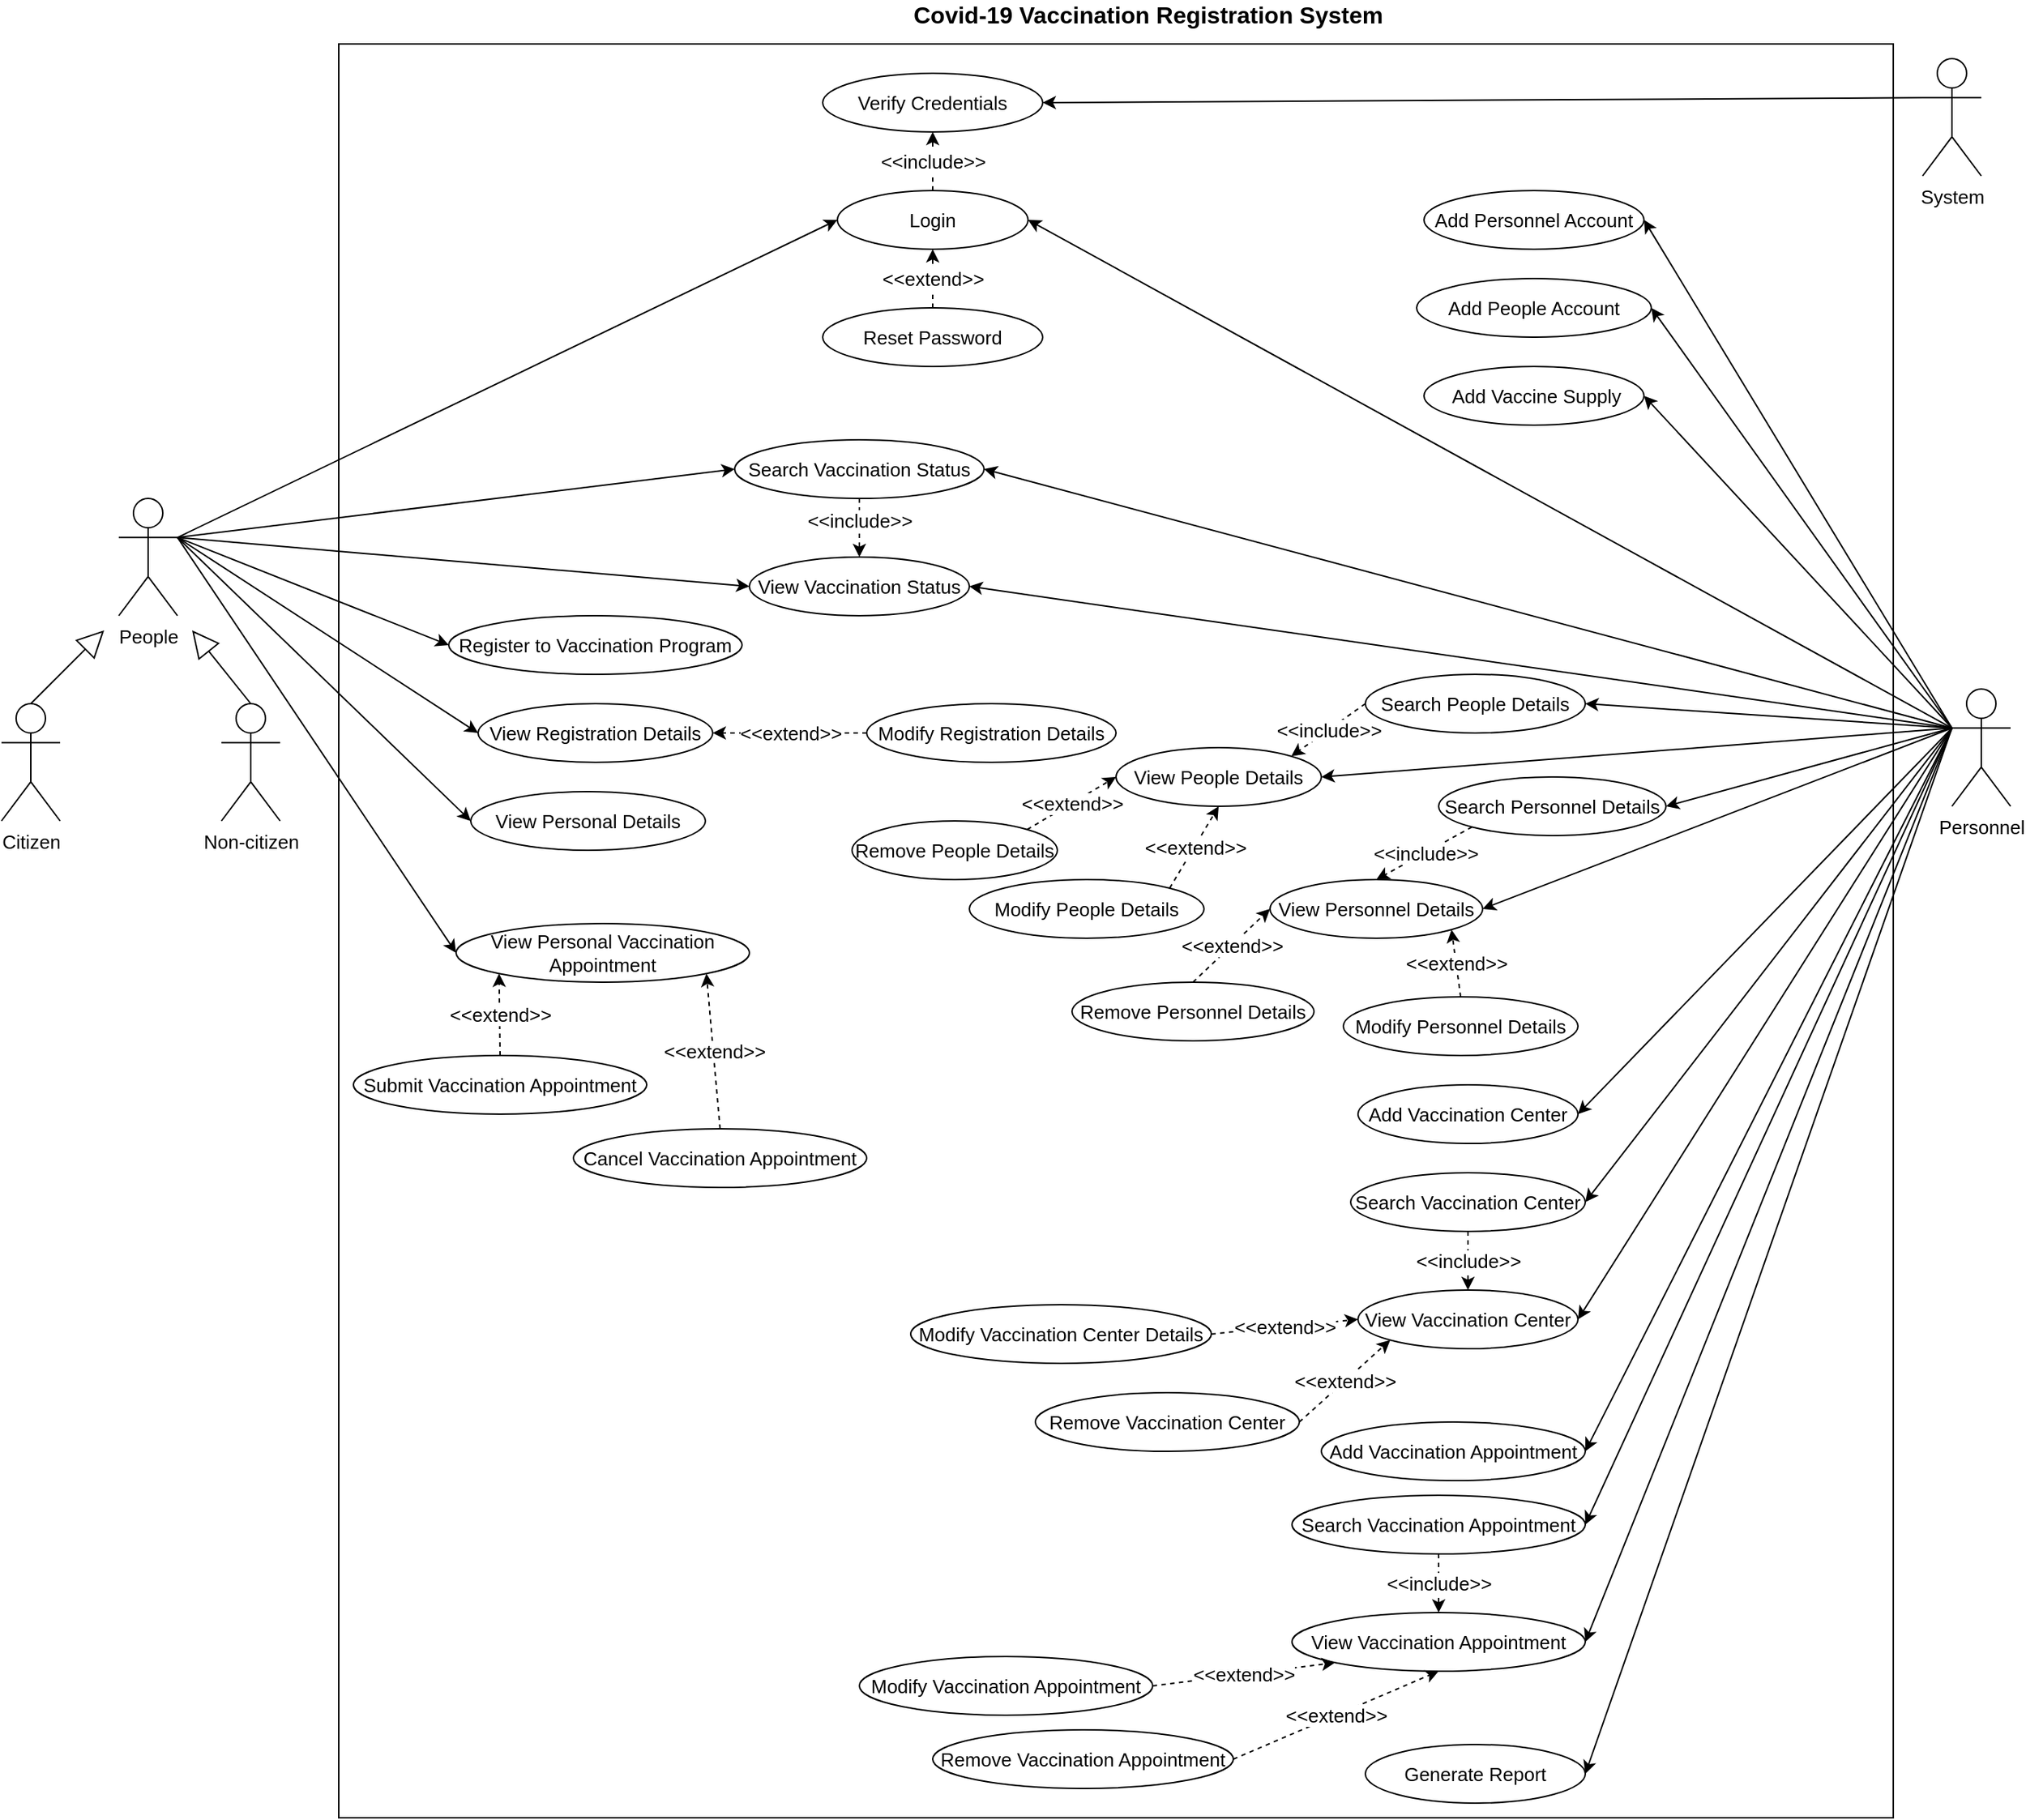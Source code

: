 <mxfile version="15.8.8" type="device"><diagram id="2eUqMo7E62kN-vbdrBi4" name="one"><mxGraphModel dx="723" dy="1502" grid="1" gridSize="10" guides="1" tooltips="1" connect="1" arrows="1" fold="1" page="1" pageScale="1" pageWidth="850" pageHeight="1100" math="0" shadow="0"><root><mxCell id="A4-ZOZTyx65YI2OfkkOs-0"/><mxCell id="A4-ZOZTyx65YI2OfkkOs-1" parent="A4-ZOZTyx65YI2OfkkOs-0"/><mxCell id="csjC6xaZGxnmLvlCv0EJ-0" value="" style="rounded=0;whiteSpace=wrap;html=1;" parent="A4-ZOZTyx65YI2OfkkOs-1" vertex="1"><mxGeometry x="350" y="20" width="1060" height="1210" as="geometry"/></mxCell><mxCell id="BXsM6qboewaBe4fPInt_-1" value="People" style="shape=umlActor;verticalLabelPosition=bottom;verticalAlign=top;html=1;fontSize=13;" parent="A4-ZOZTyx65YI2OfkkOs-1" vertex="1"><mxGeometry x="200" y="330" width="40" height="80" as="geometry"/></mxCell><mxCell id="BXsM6qboewaBe4fPInt_-2" value="Citizen" style="shape=umlActor;verticalLabelPosition=bottom;verticalAlign=top;html=1;fontSize=13;" parent="A4-ZOZTyx65YI2OfkkOs-1" vertex="1"><mxGeometry x="120" y="470" width="40" height="80" as="geometry"/></mxCell><mxCell id="BXsM6qboewaBe4fPInt_-3" value="Login" style="ellipse;whiteSpace=wrap;html=1;fontSize=13;" parent="A4-ZOZTyx65YI2OfkkOs-1" vertex="1"><mxGeometry x="690" y="120" width="130" height="40" as="geometry"/></mxCell><mxCell id="BXsM6qboewaBe4fPInt_-4" value="Personnel" style="shape=umlActor;verticalLabelPosition=bottom;verticalAlign=top;html=1;fontSize=13;" parent="A4-ZOZTyx65YI2OfkkOs-1" vertex="1"><mxGeometry x="1450" y="460" width="40" height="80" as="geometry"/></mxCell><mxCell id="BXsM6qboewaBe4fPInt_-7" value="View Vaccination Status" style="ellipse;whiteSpace=wrap;html=1;fontSize=13;" parent="A4-ZOZTyx65YI2OfkkOs-1" vertex="1"><mxGeometry x="630" y="370" width="150" height="40" as="geometry"/></mxCell><mxCell id="BXsM6qboewaBe4fPInt_-8" value="&lt;font size=&quot;1&quot;&gt;&lt;b style=&quot;font-size: 16px&quot;&gt;Covid-19 Vaccination Registration System&lt;/b&gt;&lt;/font&gt;" style="text;html=1;align=left;verticalAlign=middle;resizable=0;points=[];autosize=1;strokeColor=none;fillColor=none;fontSize=13;" parent="A4-ZOZTyx65YI2OfkkOs-1" vertex="1"><mxGeometry x="740" y="-10" width="340" height="20" as="geometry"/></mxCell><mxCell id="BXsM6qboewaBe4fPInt_-10" value="" style="endArrow=classic;html=1;rounded=0;exitX=1;exitY=0.333;exitDx=0;exitDy=0;exitPerimeter=0;entryX=0;entryY=0.5;entryDx=0;entryDy=0;fontSize=13;" parent="A4-ZOZTyx65YI2OfkkOs-1" source="BXsM6qboewaBe4fPInt_-1" target="vJSWeLGJBTIw-JMQTVVw-0" edge="1"><mxGeometry width="50" height="50" relative="1" as="geometry"><mxPoint x="640" y="380" as="sourcePoint"/><mxPoint x="405" y="185" as="targetPoint"/></mxGeometry></mxCell><mxCell id="BXsM6qboewaBe4fPInt_-11" value="" style="endArrow=classic;html=1;rounded=0;exitX=1;exitY=0.333;exitDx=0;exitDy=0;exitPerimeter=0;entryX=0;entryY=0.5;entryDx=0;entryDy=0;fontSize=13;" parent="A4-ZOZTyx65YI2OfkkOs-1" source="BXsM6qboewaBe4fPInt_-1" target="fcENr29ezubXnc9XRwTG-0" edge="1"><mxGeometry width="50" height="50" relative="1" as="geometry"><mxPoint x="520" y="380" as="sourcePoint"/><mxPoint x="410" y="275" as="targetPoint"/></mxGeometry></mxCell><mxCell id="BXsM6qboewaBe4fPInt_-12" value="" style="endArrow=classic;html=1;rounded=0;exitX=1;exitY=0.333;exitDx=0;exitDy=0;exitPerimeter=0;entryX=0;entryY=0.5;entryDx=0;entryDy=0;fontSize=13;" parent="A4-ZOZTyx65YI2OfkkOs-1" source="BXsM6qboewaBe4fPInt_-1" target="BXsM6qboewaBe4fPInt_-3" edge="1"><mxGeometry width="50" height="50" relative="1" as="geometry"><mxPoint x="520" y="380" as="sourcePoint"/><mxPoint x="570" y="330" as="targetPoint"/></mxGeometry></mxCell><mxCell id="BXsM6qboewaBe4fPInt_-13" value="" style="endArrow=classic;html=1;rounded=0;exitX=1;exitY=0.333;exitDx=0;exitDy=0;exitPerimeter=0;entryX=0;entryY=0.5;entryDx=0;entryDy=0;fontSize=13;" parent="A4-ZOZTyx65YI2OfkkOs-1" source="BXsM6qboewaBe4fPInt_-1" target="BXsM6qboewaBe4fPInt_-7" edge="1"><mxGeometry width="50" height="50" relative="1" as="geometry"><mxPoint x="520" y="380" as="sourcePoint"/><mxPoint x="570" y="330" as="targetPoint"/></mxGeometry></mxCell><mxCell id="BXsM6qboewaBe4fPInt_-14" value="" style="endArrow=block;endSize=16;endFill=0;html=1;rounded=0;exitX=0.5;exitY=0;exitDx=0;exitDy=0;exitPerimeter=0;fontSize=13;" parent="A4-ZOZTyx65YI2OfkkOs-1" source="BXsM6qboewaBe4fPInt_-2" edge="1"><mxGeometry width="160" relative="1" as="geometry"><mxPoint x="370" y="380" as="sourcePoint"/><mxPoint x="190" y="420" as="targetPoint"/></mxGeometry></mxCell><mxCell id="BXsM6qboewaBe4fPInt_-15" value="Non-citizen" style="shape=umlActor;verticalLabelPosition=bottom;verticalAlign=top;html=1;fontSize=13;" parent="A4-ZOZTyx65YI2OfkkOs-1" vertex="1"><mxGeometry x="270" y="470" width="40" height="80" as="geometry"/></mxCell><mxCell id="BXsM6qboewaBe4fPInt_-16" value="" style="endArrow=block;endSize=16;endFill=0;html=1;rounded=0;exitX=0.5;exitY=0;exitDx=0;exitDy=0;exitPerimeter=0;fontSize=13;" parent="A4-ZOZTyx65YI2OfkkOs-1" source="BXsM6qboewaBe4fPInt_-15" edge="1"><mxGeometry width="160" relative="1" as="geometry"><mxPoint x="300" y="450" as="sourcePoint"/><mxPoint x="250" y="420" as="targetPoint"/></mxGeometry></mxCell><mxCell id="BXsM6qboewaBe4fPInt_-17" value="" style="endArrow=classic;html=1;rounded=0;entryX=1;entryY=0.5;entryDx=0;entryDy=0;exitX=0;exitY=0.333;exitDx=0;exitDy=0;exitPerimeter=0;fontSize=13;" parent="A4-ZOZTyx65YI2OfkkOs-1" source="BXsM6qboewaBe4fPInt_-4" target="kt8ikIxzo3KW_nIVv-JZ-4" edge="1"><mxGeometry width="50" height="50" relative="1" as="geometry"><mxPoint x="640" y="430" as="sourcePoint"/><mxPoint x="1930" y="255" as="targetPoint"/></mxGeometry></mxCell><mxCell id="BXsM6qboewaBe4fPInt_-18" value="" style="endArrow=classic;html=1;rounded=0;entryX=1;entryY=0.5;entryDx=0;entryDy=0;fontSize=13;startArrow=none;exitX=0;exitY=0.333;exitDx=0;exitDy=0;exitPerimeter=0;" parent="A4-ZOZTyx65YI2OfkkOs-1" source="BXsM6qboewaBe4fPInt_-4" target="BXsM6qboewaBe4fPInt_-3" edge="1"><mxGeometry width="50" height="50" relative="1" as="geometry"><mxPoint x="1000" y="350" as="sourcePoint"/><mxPoint x="740" y="430" as="targetPoint"/></mxGeometry></mxCell><mxCell id="BXsM6qboewaBe4fPInt_-19" value="" style="endArrow=classic;html=1;rounded=0;exitX=0;exitY=0.333;exitDx=0;exitDy=0;exitPerimeter=0;fontSize=13;entryX=1;entryY=0.5;entryDx=0;entryDy=0;" parent="A4-ZOZTyx65YI2OfkkOs-1" source="BXsM6qboewaBe4fPInt_-4" target="BXsM6qboewaBe4fPInt_-7" edge="1"><mxGeometry width="50" height="50" relative="1" as="geometry"><mxPoint x="640" y="630" as="sourcePoint"/><mxPoint x="880" y="360" as="targetPoint"/></mxGeometry></mxCell><mxCell id="BXsM6qboewaBe4fPInt_-25" value="Search Vaccination Status" style="ellipse;whiteSpace=wrap;html=1;fontSize=13;" parent="A4-ZOZTyx65YI2OfkkOs-1" vertex="1"><mxGeometry x="620" y="290" width="170" height="40" as="geometry"/></mxCell><mxCell id="BXsM6qboewaBe4fPInt_-28" value="Add Personnel Account" style="ellipse;whiteSpace=wrap;html=1;fontSize=13;" parent="A4-ZOZTyx65YI2OfkkOs-1" vertex="1"><mxGeometry x="1090" y="120" width="150" height="40" as="geometry"/></mxCell><mxCell id="BXsM6qboewaBe4fPInt_-29" value="" style="endArrow=classic;html=1;rounded=0;exitX=0;exitY=0.333;exitDx=0;exitDy=0;exitPerimeter=0;entryX=1;entryY=0.5;entryDx=0;entryDy=0;" parent="A4-ZOZTyx65YI2OfkkOs-1" source="BXsM6qboewaBe4fPInt_-4" target="BXsM6qboewaBe4fPInt_-28" edge="1"><mxGeometry width="50" height="50" relative="1" as="geometry"><mxPoint x="1010" y="356.667" as="sourcePoint"/><mxPoint x="870" y="135" as="targetPoint"/></mxGeometry></mxCell><mxCell id="BXsM6qboewaBe4fPInt_-30" value="&amp;nbsp;Add Vaccine Supply" style="ellipse;whiteSpace=wrap;html=1;fontSize=13;" parent="A4-ZOZTyx65YI2OfkkOs-1" vertex="1"><mxGeometry x="1090" y="240" width="150" height="40" as="geometry"/></mxCell><mxCell id="BXsM6qboewaBe4fPInt_-31" value="" style="endArrow=classic;html=1;rounded=0;entryX=1;entryY=0.5;entryDx=0;entryDy=0;fontSize=13;exitX=0;exitY=0.333;exitDx=0;exitDy=0;exitPerimeter=0;" parent="A4-ZOZTyx65YI2OfkkOs-1" source="BXsM6qboewaBe4fPInt_-4" target="BXsM6qboewaBe4fPInt_-30" edge="1"><mxGeometry width="50" height="50" relative="1" as="geometry"><mxPoint x="1150" y="260" as="sourcePoint"/><mxPoint x="1000" y="108.33" as="targetPoint"/></mxGeometry></mxCell><mxCell id="vJSWeLGJBTIw-JMQTVVw-0" value="Register to Vaccination Program" style="ellipse;whiteSpace=wrap;html=1;fontSize=13;" parent="A4-ZOZTyx65YI2OfkkOs-1" vertex="1"><mxGeometry x="425" y="410" width="200" height="40" as="geometry"/></mxCell><mxCell id="vJSWeLGJBTIw-JMQTVVw-1" value="View Registration Details" style="ellipse;whiteSpace=wrap;html=1;fontSize=13;" parent="A4-ZOZTyx65YI2OfkkOs-1" vertex="1"><mxGeometry x="445" y="470" width="160" height="40" as="geometry"/></mxCell><mxCell id="vJSWeLGJBTIw-JMQTVVw-2" value="Modify Registration Details" style="ellipse;whiteSpace=wrap;html=1;fontSize=13;" parent="A4-ZOZTyx65YI2OfkkOs-1" vertex="1"><mxGeometry x="710" y="470" width="170" height="40" as="geometry"/></mxCell><mxCell id="vJSWeLGJBTIw-JMQTVVw-3" value="" style="endArrow=classic;html=1;rounded=0;entryX=0;entryY=0.5;entryDx=0;entryDy=0;fontSize=13;exitX=1;exitY=0.333;exitDx=0;exitDy=0;exitPerimeter=0;" parent="A4-ZOZTyx65YI2OfkkOs-1" source="BXsM6qboewaBe4fPInt_-1" target="vJSWeLGJBTIw-JMQTVVw-1" edge="1"><mxGeometry width="50" height="50" relative="1" as="geometry"><mxPoint x="250" y="180" as="sourcePoint"/><mxPoint x="430" y="55" as="targetPoint"/></mxGeometry></mxCell><mxCell id="Yfl--3ryFPxYqrMSa9EV-0" value="System" style="shape=umlActor;verticalLabelPosition=bottom;verticalAlign=top;html=1;fontSize=13;" parent="A4-ZOZTyx65YI2OfkkOs-1" vertex="1"><mxGeometry x="1430" y="30" width="40" height="80" as="geometry"/></mxCell><mxCell id="Yfl--3ryFPxYqrMSa9EV-1" value="Verify Credentials" style="ellipse;whiteSpace=wrap;html=1;fontSize=13;" parent="A4-ZOZTyx65YI2OfkkOs-1" vertex="1"><mxGeometry x="680" y="40" width="150" height="40" as="geometry"/></mxCell><mxCell id="Yfl--3ryFPxYqrMSa9EV-2" value="" style="endArrow=classic;html=1;rounded=0;dashed=1;fontSize=13;exitX=0.5;exitY=0;exitDx=0;exitDy=0;entryX=0.5;entryY=1;entryDx=0;entryDy=0;" parent="A4-ZOZTyx65YI2OfkkOs-1" source="BXsM6qboewaBe4fPInt_-3" target="Yfl--3ryFPxYqrMSa9EV-1" edge="1"><mxGeometry relative="1" as="geometry"><mxPoint x="660" y="535" as="sourcePoint"/><mxPoint x="850" y="70" as="targetPoint"/></mxGeometry></mxCell><mxCell id="Yfl--3ryFPxYqrMSa9EV-3" value="&amp;lt;&amp;lt;include&amp;gt;&amp;gt;" style="edgeLabel;resizable=0;html=1;align=center;verticalAlign=middle;fontSize=13;" parent="Yfl--3ryFPxYqrMSa9EV-2" connectable="0" vertex="1"><mxGeometry relative="1" as="geometry"/></mxCell><mxCell id="Yfl--3ryFPxYqrMSa9EV-4" value="Reset Password" style="ellipse;whiteSpace=wrap;html=1;fontSize=13;" parent="A4-ZOZTyx65YI2OfkkOs-1" vertex="1"><mxGeometry x="680" y="200" width="150" height="40" as="geometry"/></mxCell><mxCell id="Yfl--3ryFPxYqrMSa9EV-5" value="" style="endArrow=classic;html=1;rounded=0;dashed=1;fontSize=13;entryX=0.5;entryY=1;entryDx=0;entryDy=0;exitX=0.5;exitY=0;exitDx=0;exitDy=0;" parent="A4-ZOZTyx65YI2OfkkOs-1" source="Yfl--3ryFPxYqrMSa9EV-4" target="BXsM6qboewaBe4fPInt_-3" edge="1"><mxGeometry relative="1" as="geometry"><mxPoint x="750" y="630" as="sourcePoint"/><mxPoint x="625" y="510" as="targetPoint"/></mxGeometry></mxCell><mxCell id="Yfl--3ryFPxYqrMSa9EV-6" value="&amp;lt;&amp;lt;extend&amp;gt;&amp;gt;" style="edgeLabel;resizable=0;html=1;align=center;verticalAlign=middle;fontSize=13;" parent="Yfl--3ryFPxYqrMSa9EV-5" connectable="0" vertex="1"><mxGeometry relative="1" as="geometry"/></mxCell><mxCell id="ZeWsWfckM0gASKfGM3Cr-0" value="" style="endArrow=classic;html=1;rounded=0;exitX=0;exitY=0.333;exitDx=0;exitDy=0;exitPerimeter=0;entryX=1;entryY=0.5;entryDx=0;entryDy=0;fontSize=13;" parent="A4-ZOZTyx65YI2OfkkOs-1" source="Yfl--3ryFPxYqrMSa9EV-0" target="Yfl--3ryFPxYqrMSa9EV-1" edge="1"><mxGeometry width="50" height="50" relative="1" as="geometry"><mxPoint x="1540" y="356.667" as="sourcePoint"/><mxPoint x="745.0" y="715" as="targetPoint"/></mxGeometry></mxCell><mxCell id="bcSEOQsz-qs1CzH5YOJC-1" value="Submit Vaccination Appointment" style="ellipse;whiteSpace=wrap;html=1;fontSize=13;" parent="A4-ZOZTyx65YI2OfkkOs-1" vertex="1"><mxGeometry x="360" y="710" width="200" height="40" as="geometry"/></mxCell><mxCell id="bcSEOQsz-qs1CzH5YOJC-2" value="Cancel Vaccination Appointment" style="ellipse;whiteSpace=wrap;html=1;fontSize=13;" parent="A4-ZOZTyx65YI2OfkkOs-1" vertex="1"><mxGeometry x="510" y="760" width="200" height="40" as="geometry"/></mxCell><mxCell id="bcSEOQsz-qs1CzH5YOJC-3" value="" style="edgeStyle=none;rounded=0;orthogonalLoop=1;jettySize=auto;html=1;entryX=0;entryY=0.5;entryDx=0;entryDy=0;exitX=1;exitY=0.333;exitDx=0;exitDy=0;exitPerimeter=0;fontSize=13;" parent="A4-ZOZTyx65YI2OfkkOs-1" source="BXsM6qboewaBe4fPInt_-1" target="kt8ikIxzo3KW_nIVv-JZ-5" edge="1"><mxGeometry relative="1" as="geometry"><mxPoint x="870" y="796.667" as="sourcePoint"/><mxPoint x="980" y="685" as="targetPoint"/></mxGeometry></mxCell><mxCell id="bcSEOQsz-qs1CzH5YOJC-5" value="" style="endArrow=classic;html=1;rounded=0;fontSize=13;exitX=0;exitY=0.333;exitDx=0;exitDy=0;exitPerimeter=0;entryX=1;entryY=0.5;entryDx=0;entryDy=0;" parent="A4-ZOZTyx65YI2OfkkOs-1" source="BXsM6qboewaBe4fPInt_-4" target="bcSEOQsz-qs1CzH5YOJC-14" edge="1"><mxGeometry width="50" height="50" relative="1" as="geometry"><mxPoint x="1100" y="890" as="sourcePoint"/><mxPoint x="1220" y="835" as="targetPoint"/></mxGeometry></mxCell><mxCell id="bcSEOQsz-qs1CzH5YOJC-7" value="" style="endArrow=classic;html=1;rounded=0;fontSize=13;entryX=1;entryY=0.5;entryDx=0;entryDy=0;exitX=0;exitY=0.333;exitDx=0;exitDy=0;exitPerimeter=0;" parent="A4-ZOZTyx65YI2OfkkOs-1" source="BXsM6qboewaBe4fPInt_-4" target="bcSEOQsz-qs1CzH5YOJC-12" edge="1"><mxGeometry width="50" height="50" relative="1" as="geometry"><mxPoint x="1540" y="980" as="sourcePoint"/><mxPoint x="1225" y="995" as="targetPoint"/></mxGeometry></mxCell><mxCell id="bcSEOQsz-qs1CzH5YOJC-10" value="Remove Vaccination Appointment" style="ellipse;whiteSpace=wrap;html=1;fontSize=13;" parent="A4-ZOZTyx65YI2OfkkOs-1" vertex="1"><mxGeometry x="755" y="1170" width="205" height="40" as="geometry"/></mxCell><mxCell id="bcSEOQsz-qs1CzH5YOJC-11" value="Modify Vaccination Appointment" style="ellipse;whiteSpace=wrap;html=1;fontSize=13;" parent="A4-ZOZTyx65YI2OfkkOs-1" vertex="1"><mxGeometry x="705" y="1120" width="200" height="40" as="geometry"/></mxCell><mxCell id="bcSEOQsz-qs1CzH5YOJC-12" value="View Vaccination Appointment" style="ellipse;whiteSpace=wrap;html=1;fontSize=13;" parent="A4-ZOZTyx65YI2OfkkOs-1" vertex="1"><mxGeometry x="1000" y="1090" width="200" height="40" as="geometry"/></mxCell><mxCell id="bcSEOQsz-qs1CzH5YOJC-13" value="Search Vaccination Appointment" style="ellipse;whiteSpace=wrap;html=1;fontSize=13;" parent="A4-ZOZTyx65YI2OfkkOs-1" vertex="1"><mxGeometry x="1000" y="1010" width="200" height="40" as="geometry"/></mxCell><mxCell id="bcSEOQsz-qs1CzH5YOJC-14" value="Add Vaccination Appointment" style="ellipse;whiteSpace=wrap;html=1;fontSize=13;" parent="A4-ZOZTyx65YI2OfkkOs-1" vertex="1"><mxGeometry x="1020" y="960" width="180" height="40" as="geometry"/></mxCell><mxCell id="bcSEOQsz-qs1CzH5YOJC-21" value="Generate Report" style="ellipse;whiteSpace=wrap;html=1;fontSize=13;" parent="A4-ZOZTyx65YI2OfkkOs-1" vertex="1"><mxGeometry x="1050" y="1180" width="150" height="40" as="geometry"/></mxCell><mxCell id="bcSEOQsz-qs1CzH5YOJC-22" value="" style="endArrow=classic;html=1;rounded=0;fontSize=13;entryX=1;entryY=0.5;entryDx=0;entryDy=0;exitX=0;exitY=0.333;exitDx=0;exitDy=0;exitPerimeter=0;" parent="A4-ZOZTyx65YI2OfkkOs-1" source="BXsM6qboewaBe4fPInt_-4" target="bcSEOQsz-qs1CzH5YOJC-21" edge="1"><mxGeometry width="50" height="50" relative="1" as="geometry"><mxPoint x="1550" y="1165" as="sourcePoint"/><mxPoint x="1360" y="1165" as="targetPoint"/></mxGeometry></mxCell><mxCell id="VbXF3oi0m8Ko_7BWX7zW-0" value="Modify People Details" style="ellipse;whiteSpace=wrap;html=1;fontSize=13;" parent="A4-ZOZTyx65YI2OfkkOs-1" vertex="1"><mxGeometry x="780" y="590" width="160" height="40" as="geometry"/></mxCell><mxCell id="VbXF3oi0m8Ko_7BWX7zW-1" value="View People Details" style="ellipse;whiteSpace=wrap;html=1;fontSize=13;" parent="A4-ZOZTyx65YI2OfkkOs-1" vertex="1"><mxGeometry x="880" y="500" width="140" height="40" as="geometry"/></mxCell><mxCell id="VbXF3oi0m8Ko_7BWX7zW-3" value="Add People Account" style="ellipse;whiteSpace=wrap;html=1;fontSize=13;" parent="A4-ZOZTyx65YI2OfkkOs-1" vertex="1"><mxGeometry x="1085" y="180" width="160" height="40" as="geometry"/></mxCell><mxCell id="VbXF3oi0m8Ko_7BWX7zW-6" value="" style="endArrow=classic;html=1;rounded=0;entryX=1;entryY=0.5;entryDx=0;entryDy=0;startArrow=none;exitX=0;exitY=0.333;exitDx=0;exitDy=0;exitPerimeter=0;" parent="A4-ZOZTyx65YI2OfkkOs-1" source="BXsM6qboewaBe4fPInt_-4" target="VbXF3oi0m8Ko_7BWX7zW-3" edge="1"><mxGeometry width="50" height="50" relative="1" as="geometry"><mxPoint x="1580" y="230" as="sourcePoint"/><mxPoint x="1140" y="75" as="targetPoint"/></mxGeometry></mxCell><mxCell id="fcENr29ezubXnc9XRwTG-0" value="View Personal Details" style="ellipse;whiteSpace=wrap;html=1;fontSize=13;" parent="A4-ZOZTyx65YI2OfkkOs-1" vertex="1"><mxGeometry x="440" y="530" width="160" height="40" as="geometry"/></mxCell><mxCell id="kt8ikIxzo3KW_nIVv-JZ-0" value="View Vaccination Center" style="ellipse;whiteSpace=wrap;html=1;fontSize=13;" parent="A4-ZOZTyx65YI2OfkkOs-1" vertex="1"><mxGeometry x="1045" y="870" width="150" height="40" as="geometry"/></mxCell><mxCell id="kt8ikIxzo3KW_nIVv-JZ-1" value="Remove Vaccination Center" style="ellipse;whiteSpace=wrap;html=1;fontSize=13;" parent="A4-ZOZTyx65YI2OfkkOs-1" vertex="1"><mxGeometry x="825" y="940" width="180" height="40" as="geometry"/></mxCell><mxCell id="kt8ikIxzo3KW_nIVv-JZ-2" value="Modify Vaccination Center Details" style="ellipse;whiteSpace=wrap;html=1;fontSize=13;" parent="A4-ZOZTyx65YI2OfkkOs-1" vertex="1"><mxGeometry x="740" y="880" width="205" height="40" as="geometry"/></mxCell><mxCell id="kt8ikIxzo3KW_nIVv-JZ-3" value="Search Vaccination Center" style="ellipse;whiteSpace=wrap;html=1;fontSize=13;" parent="A4-ZOZTyx65YI2OfkkOs-1" vertex="1"><mxGeometry x="1040" y="790" width="160" height="40" as="geometry"/></mxCell><mxCell id="kt8ikIxzo3KW_nIVv-JZ-4" value="Add Vaccination Center" style="ellipse;whiteSpace=wrap;html=1;fontSize=13;" parent="A4-ZOZTyx65YI2OfkkOs-1" vertex="1"><mxGeometry x="1045" y="730" width="150" height="40" as="geometry"/></mxCell><mxCell id="kt8ikIxzo3KW_nIVv-JZ-5" value="View Personal Vaccination Appointment" style="ellipse;whiteSpace=wrap;html=1;fontSize=13;" parent="A4-ZOZTyx65YI2OfkkOs-1" vertex="1"><mxGeometry x="430" y="620" width="200" height="40" as="geometry"/></mxCell><mxCell id="WqhCE4c0ArNc4BdFqeLy-0" value="" style="endArrow=classic;html=1;rounded=0;dashed=1;fontSize=13;exitX=0.5;exitY=0;exitDx=0;exitDy=0;entryX=0;entryY=1;entryDx=0;entryDy=0;" parent="A4-ZOZTyx65YI2OfkkOs-1" source="bcSEOQsz-qs1CzH5YOJC-1" target="kt8ikIxzo3KW_nIVv-JZ-5" edge="1"><mxGeometry relative="1" as="geometry"><mxPoint x="896.063" y="1044.642" as="sourcePoint"/><mxPoint x="979.997" y="999.998" as="targetPoint"/></mxGeometry></mxCell><mxCell id="WqhCE4c0ArNc4BdFqeLy-1" value="&amp;lt;&amp;lt;extend&amp;gt;&amp;gt;" style="edgeLabel;resizable=0;html=1;align=center;verticalAlign=middle;fontSize=13;" parent="WqhCE4c0ArNc4BdFqeLy-0" connectable="0" vertex="1"><mxGeometry relative="1" as="geometry"/></mxCell><mxCell id="WqhCE4c0ArNc4BdFqeLy-2" value="" style="endArrow=classic;html=1;rounded=0;dashed=1;fontSize=13;exitX=0.5;exitY=0;exitDx=0;exitDy=0;entryX=1;entryY=1;entryDx=0;entryDy=0;" parent="A4-ZOZTyx65YI2OfkkOs-1" source="bcSEOQsz-qs1CzH5YOJC-2" target="kt8ikIxzo3KW_nIVv-JZ-5" edge="1"><mxGeometry relative="1" as="geometry"><mxPoint x="1000.003" y="1097.362" as="sourcePoint"/><mxPoint x="1076.615" y="1012.644" as="targetPoint"/></mxGeometry></mxCell><mxCell id="WqhCE4c0ArNc4BdFqeLy-3" value="&amp;lt;&amp;lt;extend&amp;gt;&amp;gt;" style="edgeLabel;resizable=0;html=1;align=center;verticalAlign=middle;fontSize=13;" parent="WqhCE4c0ArNc4BdFqeLy-2" connectable="0" vertex="1"><mxGeometry relative="1" as="geometry"/></mxCell><mxCell id="WqhCE4c0ArNc4BdFqeLy-4" value="" style="endArrow=classic;html=1;rounded=0;dashed=1;fontSize=13;exitX=0;exitY=0.5;exitDx=0;exitDy=0;entryX=1;entryY=0.5;entryDx=0;entryDy=0;" parent="A4-ZOZTyx65YI2OfkkOs-1" source="vJSWeLGJBTIw-JMQTVVw-2" target="vJSWeLGJBTIw-JMQTVVw-1" edge="1"><mxGeometry relative="1" as="geometry"><mxPoint x="565" y="560" as="sourcePoint"/><mxPoint x="690" y="400" as="targetPoint"/></mxGeometry></mxCell><mxCell id="WqhCE4c0ArNc4BdFqeLy-5" value="&amp;lt;&amp;lt;extend&amp;gt;&amp;gt;" style="edgeLabel;resizable=0;html=1;align=center;verticalAlign=middle;fontSize=13;" parent="WqhCE4c0ArNc4BdFqeLy-4" connectable="0" vertex="1"><mxGeometry relative="1" as="geometry"/></mxCell><mxCell id="WqhCE4c0ArNc4BdFqeLy-7" value="" style="endArrow=classic;html=1;rounded=0;dashed=1;fontSize=13;exitX=0;exitY=0.5;exitDx=0;exitDy=0;entryX=1;entryY=0;entryDx=0;entryDy=0;" parent="A4-ZOZTyx65YI2OfkkOs-1" source="VbXF3oi0m8Ko_7BWX7zW-2" target="VbXF3oi0m8Ko_7BWX7zW-1" edge="1"><mxGeometry relative="1" as="geometry"><mxPoint x="455" y="475" as="sourcePoint"/><mxPoint x="1060" y="390" as="targetPoint"/></mxGeometry></mxCell><mxCell id="WqhCE4c0ArNc4BdFqeLy-8" value="&amp;lt;&amp;lt;include&amp;gt;&amp;gt;" style="edgeLabel;resizable=0;html=1;align=center;verticalAlign=middle;fontSize=13;" parent="WqhCE4c0ArNc4BdFqeLy-7" connectable="0" vertex="1"><mxGeometry relative="1" as="geometry"/></mxCell><mxCell id="WqhCE4c0ArNc4BdFqeLy-9" value="" style="endArrow=classic;html=1;rounded=0;dashed=1;fontSize=13;entryX=0.5;entryY=0;entryDx=0;entryDy=0;exitX=0.5;exitY=1;exitDx=0;exitDy=0;" parent="A4-ZOZTyx65YI2OfkkOs-1" source="BXsM6qboewaBe4fPInt_-25" target="BXsM6qboewaBe4fPInt_-7" edge="1"><mxGeometry relative="1" as="geometry"><mxPoint x="390" y="680" as="sourcePoint"/><mxPoint x="630" y="550" as="targetPoint"/></mxGeometry></mxCell><mxCell id="WqhCE4c0ArNc4BdFqeLy-10" value="&amp;lt;&amp;lt;include&amp;gt;&amp;gt;" style="edgeLabel;resizable=0;html=1;align=center;verticalAlign=middle;fontSize=13;" parent="WqhCE4c0ArNc4BdFqeLy-9" connectable="0" vertex="1"><mxGeometry relative="1" as="geometry"><mxPoint y="-5" as="offset"/></mxGeometry></mxCell><mxCell id="WqhCE4c0ArNc4BdFqeLy-11" value="" style="endArrow=classic;html=1;rounded=0;dashed=1;fontSize=13;entryX=0.5;entryY=1;entryDx=0;entryDy=0;exitX=1;exitY=0;exitDx=0;exitDy=0;" parent="A4-ZOZTyx65YI2OfkkOs-1" source="VbXF3oi0m8Ko_7BWX7zW-0" target="VbXF3oi0m8Ko_7BWX7zW-1" edge="1"><mxGeometry relative="1" as="geometry"><mxPoint x="970" y="500" as="sourcePoint"/><mxPoint x="1025" y="430" as="targetPoint"/></mxGeometry></mxCell><mxCell id="WqhCE4c0ArNc4BdFqeLy-12" value="&amp;lt;&amp;lt;extend&amp;gt;&amp;gt;" style="edgeLabel;resizable=0;html=1;align=center;verticalAlign=middle;fontSize=13;" parent="WqhCE4c0ArNc4BdFqeLy-11" connectable="0" vertex="1"><mxGeometry relative="1" as="geometry"/></mxCell><mxCell id="WqhCE4c0ArNc4BdFqeLy-13" value="" style="endArrow=classic;html=1;rounded=0;dashed=1;fontSize=13;exitX=1;exitY=0.5;exitDx=0;exitDy=0;entryX=0;entryY=1;entryDx=0;entryDy=0;" parent="A4-ZOZTyx65YI2OfkkOs-1" source="bcSEOQsz-qs1CzH5YOJC-11" target="bcSEOQsz-qs1CzH5YOJC-12" edge="1"><mxGeometry relative="1" as="geometry"><mxPoint x="1065" y="1385" as="sourcePoint"/><mxPoint x="1095" y="1225" as="targetPoint"/></mxGeometry></mxCell><mxCell id="WqhCE4c0ArNc4BdFqeLy-14" value="&amp;lt;&amp;lt;extend&amp;gt;&amp;gt;" style="edgeLabel;resizable=0;html=1;align=center;verticalAlign=middle;fontSize=13;" parent="WqhCE4c0ArNc4BdFqeLy-13" connectable="0" vertex="1"><mxGeometry relative="1" as="geometry"/></mxCell><mxCell id="WqhCE4c0ArNc4BdFqeLy-16" value="" style="endArrow=classic;html=1;rounded=0;dashed=1;fontSize=13;exitX=0.5;exitY=1;exitDx=0;exitDy=0;entryX=0.5;entryY=0;entryDx=0;entryDy=0;" parent="A4-ZOZTyx65YI2OfkkOs-1" source="bcSEOQsz-qs1CzH5YOJC-13" target="bcSEOQsz-qs1CzH5YOJC-12" edge="1"><mxGeometry relative="1" as="geometry"><mxPoint x="1090" y="1300" as="sourcePoint"/><mxPoint x="1096.967" y="1192.678" as="targetPoint"/></mxGeometry></mxCell><mxCell id="WqhCE4c0ArNc4BdFqeLy-17" value="&amp;lt;&amp;lt;include&amp;gt;&amp;gt;" style="edgeLabel;resizable=0;html=1;align=center;verticalAlign=middle;fontSize=13;" parent="WqhCE4c0ArNc4BdFqeLy-16" connectable="0" vertex="1"><mxGeometry relative="1" as="geometry"/></mxCell><mxCell id="WqhCE4c0ArNc4BdFqeLy-18" value="" style="endArrow=classic;html=1;rounded=0;dashed=1;fontSize=13;exitX=1;exitY=0.5;exitDx=0;exitDy=0;entryX=0.5;entryY=1;entryDx=0;entryDy=0;" parent="A4-ZOZTyx65YI2OfkkOs-1" source="bcSEOQsz-qs1CzH5YOJC-10" target="bcSEOQsz-qs1CzH5YOJC-12" edge="1"><mxGeometry relative="1" as="geometry"><mxPoint x="1200" y="1290" as="sourcePoint"/><mxPoint x="1150" y="1200" as="targetPoint"/></mxGeometry></mxCell><mxCell id="WqhCE4c0ArNc4BdFqeLy-19" value="&amp;lt;&amp;lt;extend&amp;gt;&amp;gt;" style="edgeLabel;resizable=0;html=1;align=center;verticalAlign=middle;fontSize=13;" parent="WqhCE4c0ArNc4BdFqeLy-18" connectable="0" vertex="1"><mxGeometry relative="1" as="geometry"/></mxCell><mxCell id="WqhCE4c0ArNc4BdFqeLy-20" value="" style="endArrow=classic;html=1;rounded=0;entryX=1;entryY=0.5;entryDx=0;entryDy=0;fontSize=13;exitX=0;exitY=0.333;exitDx=0;exitDy=0;exitPerimeter=0;" parent="A4-ZOZTyx65YI2OfkkOs-1" source="BXsM6qboewaBe4fPInt_-4" target="kt8ikIxzo3KW_nIVv-JZ-0" edge="1"><mxGeometry width="50" height="50" relative="1" as="geometry"><mxPoint x="1560" y="390" as="sourcePoint"/><mxPoint x="1670" y="405" as="targetPoint"/></mxGeometry></mxCell><mxCell id="WqhCE4c0ArNc4BdFqeLy-21" value="" style="endArrow=classic;html=1;rounded=0;dashed=1;fontSize=13;exitX=1;exitY=0.5;exitDx=0;exitDy=0;entryX=0;entryY=0.5;entryDx=0;entryDy=0;" parent="A4-ZOZTyx65YI2OfkkOs-1" source="kt8ikIxzo3KW_nIVv-JZ-2" target="kt8ikIxzo3KW_nIVv-JZ-0" edge="1"><mxGeometry relative="1" as="geometry"><mxPoint x="1035" y="1317.32" as="sourcePoint"/><mxPoint x="945" y="970" as="targetPoint"/></mxGeometry></mxCell><mxCell id="WqhCE4c0ArNc4BdFqeLy-22" value="&amp;lt;&amp;lt;extend&amp;gt;&amp;gt;" style="edgeLabel;resizable=0;html=1;align=center;verticalAlign=middle;fontSize=13;" parent="WqhCE4c0ArNc4BdFqeLy-21" connectable="0" vertex="1"><mxGeometry relative="1" as="geometry"/></mxCell><mxCell id="WqhCE4c0ArNc4BdFqeLy-23" value="" style="endArrow=classic;html=1;rounded=0;dashed=1;fontSize=13;exitX=1;exitY=0.5;exitDx=0;exitDy=0;entryX=0;entryY=1;entryDx=0;entryDy=0;" parent="A4-ZOZTyx65YI2OfkkOs-1" source="kt8ikIxzo3KW_nIVv-JZ-1" target="kt8ikIxzo3KW_nIVv-JZ-0" edge="1"><mxGeometry relative="1" as="geometry"><mxPoint x="865" y="1100" as="sourcePoint"/><mxPoint x="908.098" y="1032.573" as="targetPoint"/></mxGeometry></mxCell><mxCell id="WqhCE4c0ArNc4BdFqeLy-24" value="&amp;lt;&amp;lt;extend&amp;gt;&amp;gt;" style="edgeLabel;resizable=0;html=1;align=center;verticalAlign=middle;fontSize=13;" parent="WqhCE4c0ArNc4BdFqeLy-23" connectable="0" vertex="1"><mxGeometry relative="1" as="geometry"/></mxCell><mxCell id="WqhCE4c0ArNc4BdFqeLy-27" value="" style="endArrow=classic;html=1;rounded=0;entryX=1;entryY=0.5;entryDx=0;entryDy=0;fontSize=13;exitX=0;exitY=0.333;exitDx=0;exitDy=0;exitPerimeter=0;" parent="A4-ZOZTyx65YI2OfkkOs-1" source="BXsM6qboewaBe4fPInt_-4" target="kt8ikIxzo3KW_nIVv-JZ-3" edge="1"><mxGeometry width="50" height="50" relative="1" as="geometry"><mxPoint x="1510" y="300" as="sourcePoint"/><mxPoint x="1670" y="505" as="targetPoint"/></mxGeometry></mxCell><mxCell id="WqhCE4c0ArNc4BdFqeLy-28" value="" style="endArrow=classic;html=1;rounded=0;dashed=1;fontSize=13;exitX=0.5;exitY=1;exitDx=0;exitDy=0;entryX=0.5;entryY=0;entryDx=0;entryDy=0;" parent="A4-ZOZTyx65YI2OfkkOs-1" source="kt8ikIxzo3KW_nIVv-JZ-3" target="kt8ikIxzo3KW_nIVv-JZ-0" edge="1"><mxGeometry relative="1" as="geometry"><mxPoint x="1125" y="890" as="sourcePoint"/><mxPoint x="1205" y="880" as="targetPoint"/></mxGeometry></mxCell><mxCell id="WqhCE4c0ArNc4BdFqeLy-29" value="&amp;lt;&amp;lt;include&amp;gt;&amp;gt;" style="edgeLabel;resizable=0;html=1;align=center;verticalAlign=middle;fontSize=13;" parent="WqhCE4c0ArNc4BdFqeLy-28" connectable="0" vertex="1"><mxGeometry relative="1" as="geometry"/></mxCell><mxCell id="WqhCE4c0ArNc4BdFqeLy-32" value="" style="endArrow=classic;html=1;rounded=0;exitX=1;exitY=0.333;exitDx=0;exitDy=0;exitPerimeter=0;entryX=0;entryY=0.5;entryDx=0;entryDy=0;fontSize=13;" parent="A4-ZOZTyx65YI2OfkkOs-1" source="BXsM6qboewaBe4fPInt_-1" target="BXsM6qboewaBe4fPInt_-25" edge="1"><mxGeometry width="50" height="50" relative="1" as="geometry"><mxPoint x="270" y="336.667" as="sourcePoint"/><mxPoint x="595" y="775" as="targetPoint"/></mxGeometry></mxCell><mxCell id="WqhCE4c0ArNc4BdFqeLy-34" value="" style="endArrow=classic;html=1;rounded=0;entryX=1;entryY=0.5;entryDx=0;entryDy=0;fontSize=13;exitX=0;exitY=0.333;exitDx=0;exitDy=0;exitPerimeter=0;" parent="A4-ZOZTyx65YI2OfkkOs-1" source="BXsM6qboewaBe4fPInt_-4" target="BXsM6qboewaBe4fPInt_-25" edge="1"><mxGeometry width="50" height="50" relative="1" as="geometry"><mxPoint x="1560" y="350" as="sourcePoint"/><mxPoint x="745" y="925" as="targetPoint"/></mxGeometry></mxCell><mxCell id="WqhCE4c0ArNc4BdFqeLy-35" value="" style="endArrow=classic;html=1;rounded=0;fontSize=13;entryX=1;entryY=0.5;entryDx=0;entryDy=0;exitX=0;exitY=0.333;exitDx=0;exitDy=0;exitPerimeter=0;" parent="A4-ZOZTyx65YI2OfkkOs-1" source="BXsM6qboewaBe4fPInt_-4" target="bcSEOQsz-qs1CzH5YOJC-13" edge="1"><mxGeometry width="50" height="50" relative="1" as="geometry"><mxPoint x="1560" y="560" as="sourcePoint"/><mxPoint x="1240" y="955" as="targetPoint"/></mxGeometry></mxCell><mxCell id="VbXF3oi0m8Ko_7BWX7zW-2" value="Search People Details" style="ellipse;whiteSpace=wrap;html=1;fontSize=13;" parent="A4-ZOZTyx65YI2OfkkOs-1" vertex="1"><mxGeometry x="1050" y="450" width="150" height="40" as="geometry"/></mxCell><mxCell id="gUvlkPFpNsVUPXBsIcBl-0" value="" style="endArrow=classic;html=1;rounded=0;entryX=1;entryY=0.5;entryDx=0;entryDy=0;startArrow=none;exitX=0;exitY=0.333;exitDx=0;exitDy=0;exitPerimeter=0;" parent="A4-ZOZTyx65YI2OfkkOs-1" source="BXsM6qboewaBe4fPInt_-4" target="VbXF3oi0m8Ko_7BWX7zW-2" edge="1"><mxGeometry width="50" height="50" relative="1" as="geometry"><mxPoint x="1450" y="440" as="sourcePoint"/><mxPoint x="1200" y="425" as="targetPoint"/></mxGeometry></mxCell><mxCell id="RAWxnSOyqlpFyUFfPeAG-0" value="Search Personnel Details" style="ellipse;whiteSpace=wrap;html=1;fontSize=13;" vertex="1" parent="A4-ZOZTyx65YI2OfkkOs-1"><mxGeometry x="1100" y="520" width="155" height="40" as="geometry"/></mxCell><mxCell id="RAWxnSOyqlpFyUFfPeAG-1" value="" style="endArrow=classic;html=1;rounded=0;entryX=1;entryY=0.5;entryDx=0;entryDy=0;startArrow=none;exitX=0;exitY=0.333;exitDx=0;exitDy=0;exitPerimeter=0;" edge="1" parent="A4-ZOZTyx65YI2OfkkOs-1" source="BXsM6qboewaBe4fPInt_-4" target="RAWxnSOyqlpFyUFfPeAG-0"><mxGeometry width="50" height="50" relative="1" as="geometry"><mxPoint x="1460" y="496.667" as="sourcePoint"/><mxPoint x="1195" y="490.0" as="targetPoint"/></mxGeometry></mxCell><mxCell id="RAWxnSOyqlpFyUFfPeAG-2" value="View Personnel Details" style="ellipse;whiteSpace=wrap;html=1;fontSize=13;" vertex="1" parent="A4-ZOZTyx65YI2OfkkOs-1"><mxGeometry x="985" y="590" width="145" height="40" as="geometry"/></mxCell><mxCell id="RAWxnSOyqlpFyUFfPeAG-3" value="Remove People Details" style="ellipse;whiteSpace=wrap;html=1;fontSize=13;" vertex="1" parent="A4-ZOZTyx65YI2OfkkOs-1"><mxGeometry x="700" y="550" width="140" height="40" as="geometry"/></mxCell><mxCell id="RAWxnSOyqlpFyUFfPeAG-4" value="" style="endArrow=classic;html=1;rounded=0;dashed=1;fontSize=13;entryX=0;entryY=0.5;entryDx=0;entryDy=0;exitX=1;exitY=0;exitDx=0;exitDy=0;" edge="1" parent="A4-ZOZTyx65YI2OfkkOs-1" source="RAWxnSOyqlpFyUFfPeAG-3" target="VbXF3oi0m8Ko_7BWX7zW-1"><mxGeometry relative="1" as="geometry"><mxPoint x="930" y="610" as="sourcePoint"/><mxPoint x="930" y="570" as="targetPoint"/></mxGeometry></mxCell><mxCell id="RAWxnSOyqlpFyUFfPeAG-5" value="&amp;lt;&amp;lt;extend&amp;gt;&amp;gt;" style="edgeLabel;resizable=0;html=1;align=center;verticalAlign=middle;fontSize=13;" connectable="0" vertex="1" parent="RAWxnSOyqlpFyUFfPeAG-4"><mxGeometry relative="1" as="geometry"/></mxCell><mxCell id="RAWxnSOyqlpFyUFfPeAG-6" value="" style="endArrow=classic;html=1;rounded=0;dashed=1;fontSize=13;exitX=0;exitY=1;exitDx=0;exitDy=0;entryX=0.5;entryY=0;entryDx=0;entryDy=0;" edge="1" parent="A4-ZOZTyx65YI2OfkkOs-1" source="RAWxnSOyqlpFyUFfPeAG-0" target="RAWxnSOyqlpFyUFfPeAG-2"><mxGeometry relative="1" as="geometry"><mxPoint x="1045" y="490.0" as="sourcePoint"/><mxPoint x="1000" y="550.0" as="targetPoint"/></mxGeometry></mxCell><mxCell id="RAWxnSOyqlpFyUFfPeAG-7" value="&amp;lt;&amp;lt;include&amp;gt;&amp;gt;" style="edgeLabel;resizable=0;html=1;align=center;verticalAlign=middle;fontSize=13;" connectable="0" vertex="1" parent="RAWxnSOyqlpFyUFfPeAG-6"><mxGeometry relative="1" as="geometry"/></mxCell><mxCell id="RAWxnSOyqlpFyUFfPeAG-8" value="" style="endArrow=classic;html=1;rounded=0;entryX=1;entryY=0.5;entryDx=0;entryDy=0;startArrow=none;exitX=0;exitY=0.333;exitDx=0;exitDy=0;exitPerimeter=0;" edge="1" parent="A4-ZOZTyx65YI2OfkkOs-1" source="BXsM6qboewaBe4fPInt_-4" target="VbXF3oi0m8Ko_7BWX7zW-1"><mxGeometry width="50" height="50" relative="1" as="geometry"><mxPoint x="1460" y="496.667" as="sourcePoint"/><mxPoint x="1195" y="490" as="targetPoint"/></mxGeometry></mxCell><mxCell id="RAWxnSOyqlpFyUFfPeAG-9" value="" style="endArrow=classic;html=1;rounded=0;entryX=1;entryY=0.5;entryDx=0;entryDy=0;startArrow=none;exitX=0;exitY=0.333;exitDx=0;exitDy=0;exitPerimeter=0;" edge="1" parent="A4-ZOZTyx65YI2OfkkOs-1" source="BXsM6qboewaBe4fPInt_-4" target="RAWxnSOyqlpFyUFfPeAG-2"><mxGeometry width="50" height="50" relative="1" as="geometry"><mxPoint x="1460" y="496.667" as="sourcePoint"/><mxPoint x="1315" y="560" as="targetPoint"/></mxGeometry></mxCell><mxCell id="RAWxnSOyqlpFyUFfPeAG-10" value="Remove Personnel Details" style="ellipse;whiteSpace=wrap;html=1;fontSize=13;" vertex="1" parent="A4-ZOZTyx65YI2OfkkOs-1"><mxGeometry x="850" y="660" width="165" height="40" as="geometry"/></mxCell><mxCell id="RAWxnSOyqlpFyUFfPeAG-11" value="Modify Personnel Details" style="ellipse;whiteSpace=wrap;html=1;fontSize=13;" vertex="1" parent="A4-ZOZTyx65YI2OfkkOs-1"><mxGeometry x="1035" y="670" width="160" height="40" as="geometry"/></mxCell><mxCell id="RAWxnSOyqlpFyUFfPeAG-12" value="" style="endArrow=classic;html=1;rounded=0;dashed=1;fontSize=13;entryX=0;entryY=0.5;entryDx=0;entryDy=0;exitX=0.5;exitY=0;exitDx=0;exitDy=0;" edge="1" parent="A4-ZOZTyx65YI2OfkkOs-1" source="RAWxnSOyqlpFyUFfPeAG-10" target="RAWxnSOyqlpFyUFfPeAG-2"><mxGeometry relative="1" as="geometry"><mxPoint x="926.569" y="605.858" as="sourcePoint"/><mxPoint x="960" y="550.0" as="targetPoint"/></mxGeometry></mxCell><mxCell id="RAWxnSOyqlpFyUFfPeAG-13" value="&amp;lt;&amp;lt;extend&amp;gt;&amp;gt;" style="edgeLabel;resizable=0;html=1;align=center;verticalAlign=middle;fontSize=13;" connectable="0" vertex="1" parent="RAWxnSOyqlpFyUFfPeAG-12"><mxGeometry relative="1" as="geometry"/></mxCell><mxCell id="RAWxnSOyqlpFyUFfPeAG-14" value="" style="endArrow=classic;html=1;rounded=0;dashed=1;fontSize=13;entryX=1;entryY=1;entryDx=0;entryDy=0;exitX=0.5;exitY=0;exitDx=0;exitDy=0;" edge="1" parent="A4-ZOZTyx65YI2OfkkOs-1" source="RAWxnSOyqlpFyUFfPeAG-11" target="RAWxnSOyqlpFyUFfPeAG-2"><mxGeometry relative="1" as="geometry"><mxPoint x="926.569" y="605.858" as="sourcePoint"/><mxPoint x="960" y="550.0" as="targetPoint"/></mxGeometry></mxCell><mxCell id="RAWxnSOyqlpFyUFfPeAG-15" value="&amp;lt;&amp;lt;extend&amp;gt;&amp;gt;" style="edgeLabel;resizable=0;html=1;align=center;verticalAlign=middle;fontSize=13;" connectable="0" vertex="1" parent="RAWxnSOyqlpFyUFfPeAG-14"><mxGeometry relative="1" as="geometry"/></mxCell></root></mxGraphModel></diagram></mxfile>